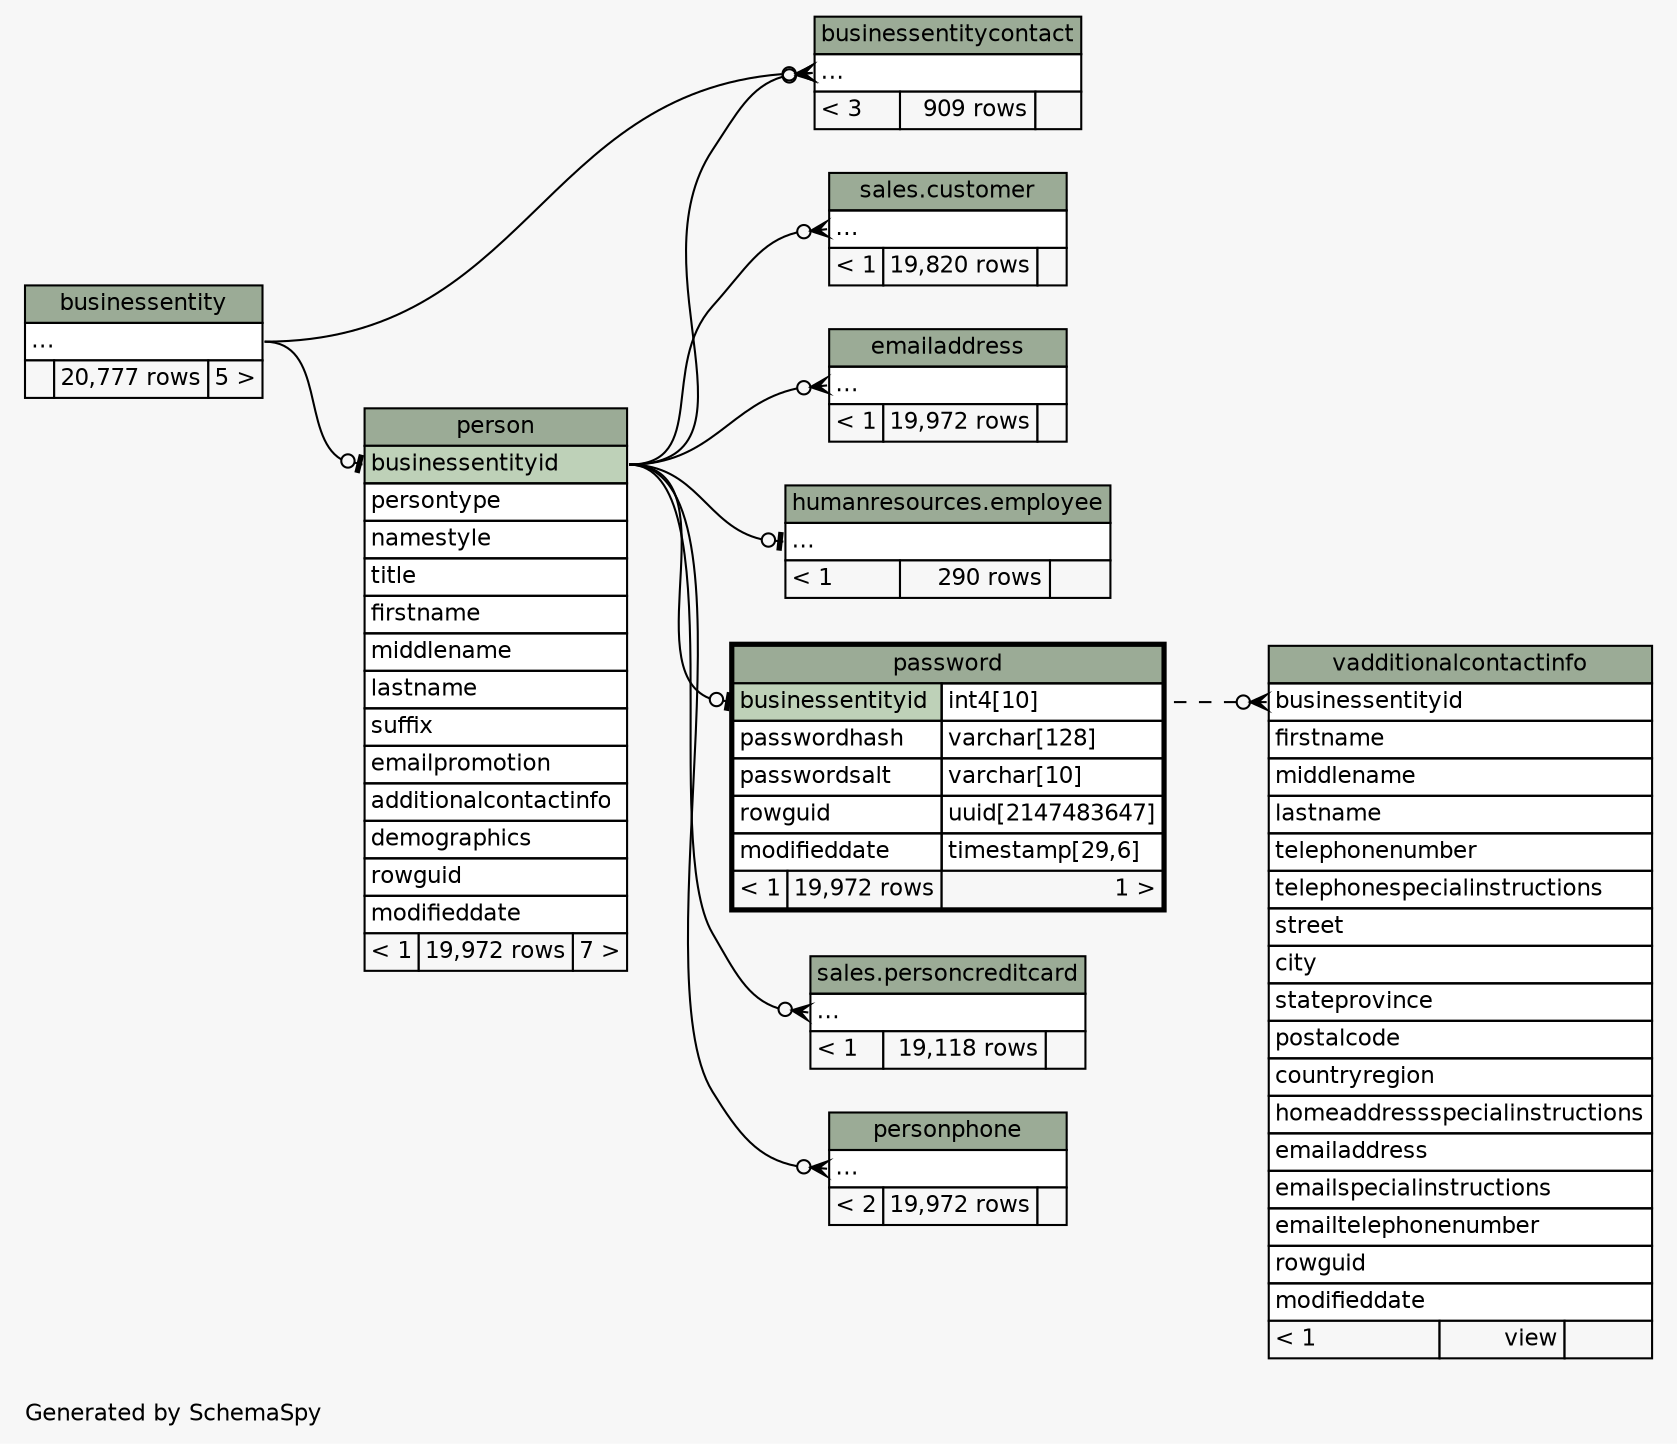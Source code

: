 // dot 2.40.1 on Linux 5.4.0-51-generic
// SchemaSpy rev 590
digraph "impliedTwoDegreesRelationshipsDiagram" {
  graph [
    rankdir="RL"
    bgcolor="#f7f7f7"
    label="\nGenerated by SchemaSpy"
    labeljust="l"
    nodesep="0.18"
    ranksep="0.46"
    fontname="Helvetica"
    fontsize="11"
  ];
  node [
    fontname="Helvetica"
    fontsize="11"
    shape="plaintext"
  ];
  edge [
    arrowsize="0.8"
  ];
  "businessentitycontact":"elipses":w -> "businessentity":"elipses":e [arrowhead=none dir=back arrowtail=crowodot];
  "businessentitycontact":"elipses":w -> "person":"businessentityid":e [arrowhead=none dir=back arrowtail=crowodot];
  "sales.customer":"elipses":w -> "person":"businessentityid":e [arrowhead=none dir=back arrowtail=crowodot];
  "emailaddress":"elipses":w -> "person":"businessentityid":e [arrowhead=none dir=back arrowtail=crowodot];
  "humanresources.employee":"elipses":w -> "person":"businessentityid":e [arrowhead=none dir=back arrowtail=teeodot];
  "password":"businessentityid":w -> "person":"businessentityid":e [arrowhead=none dir=back arrowtail=teeodot];
  "person":"businessentityid":w -> "businessentity":"elipses":e [arrowhead=none dir=back arrowtail=teeodot];
  "sales.personcreditcard":"elipses":w -> "person":"businessentityid":e [arrowhead=none dir=back arrowtail=crowodot];
  "personphone":"elipses":w -> "person":"businessentityid":e [arrowhead=none dir=back arrowtail=crowodot];
  "vadditionalcontactinfo":"businessentityid":w -> "password":"businessentityid.type":e [arrowhead=none dir=back arrowtail=crowodot style=dashed];
  "businessentity" [
    label=<
    <TABLE BORDER="0" CELLBORDER="1" CELLSPACING="0" BGCOLOR="#ffffff">
      <TR><TD COLSPAN="3" BGCOLOR="#9bab96" ALIGN="CENTER">businessentity</TD></TR>
      <TR><TD PORT="elipses" COLSPAN="3" ALIGN="LEFT">...</TD></TR>
      <TR><TD ALIGN="LEFT" BGCOLOR="#f7f7f7">  </TD><TD ALIGN="RIGHT" BGCOLOR="#f7f7f7">20,777 rows</TD><TD ALIGN="RIGHT" BGCOLOR="#f7f7f7">5 &gt;</TD></TR>
    </TABLE>>
    URL="businessentity.html"
    tooltip="businessentity"
  ];
  "businessentitycontact" [
    label=<
    <TABLE BORDER="0" CELLBORDER="1" CELLSPACING="0" BGCOLOR="#ffffff">
      <TR><TD COLSPAN="3" BGCOLOR="#9bab96" ALIGN="CENTER">businessentitycontact</TD></TR>
      <TR><TD PORT="elipses" COLSPAN="3" ALIGN="LEFT">...</TD></TR>
      <TR><TD ALIGN="LEFT" BGCOLOR="#f7f7f7">&lt; 3</TD><TD ALIGN="RIGHT" BGCOLOR="#f7f7f7">909 rows</TD><TD ALIGN="RIGHT" BGCOLOR="#f7f7f7">  </TD></TR>
    </TABLE>>
    URL="businessentitycontact.html"
    tooltip="businessentitycontact"
  ];
  "sales.customer" [
    label=<
    <TABLE BORDER="0" CELLBORDER="1" CELLSPACING="0" BGCOLOR="#ffffff">
      <TR><TD COLSPAN="3" BGCOLOR="#9bab96" ALIGN="CENTER">sales.customer</TD></TR>
      <TR><TD PORT="elipses" COLSPAN="3" ALIGN="LEFT">...</TD></TR>
      <TR><TD ALIGN="LEFT" BGCOLOR="#f7f7f7">&lt; 1</TD><TD ALIGN="RIGHT" BGCOLOR="#f7f7f7">19,820 rows</TD><TD ALIGN="RIGHT" BGCOLOR="#f7f7f7">  </TD></TR>
    </TABLE>>
    tooltip="sales.customer"
  ];
  "emailaddress" [
    label=<
    <TABLE BORDER="0" CELLBORDER="1" CELLSPACING="0" BGCOLOR="#ffffff">
      <TR><TD COLSPAN="3" BGCOLOR="#9bab96" ALIGN="CENTER">emailaddress</TD></TR>
      <TR><TD PORT="elipses" COLSPAN="3" ALIGN="LEFT">...</TD></TR>
      <TR><TD ALIGN="LEFT" BGCOLOR="#f7f7f7">&lt; 1</TD><TD ALIGN="RIGHT" BGCOLOR="#f7f7f7">19,972 rows</TD><TD ALIGN="RIGHT" BGCOLOR="#f7f7f7">  </TD></TR>
    </TABLE>>
    URL="emailaddress.html"
    tooltip="emailaddress"
  ];
  "humanresources.employee" [
    label=<
    <TABLE BORDER="0" CELLBORDER="1" CELLSPACING="0" BGCOLOR="#ffffff">
      <TR><TD COLSPAN="3" BGCOLOR="#9bab96" ALIGN="CENTER">humanresources.employee</TD></TR>
      <TR><TD PORT="elipses" COLSPAN="3" ALIGN="LEFT">...</TD></TR>
      <TR><TD ALIGN="LEFT" BGCOLOR="#f7f7f7">&lt; 1</TD><TD ALIGN="RIGHT" BGCOLOR="#f7f7f7">290 rows</TD><TD ALIGN="RIGHT" BGCOLOR="#f7f7f7">  </TD></TR>
    </TABLE>>
    tooltip="humanresources.employee"
  ];
  "password" [
    label=<
    <TABLE BORDER="2" CELLBORDER="1" CELLSPACING="0" BGCOLOR="#ffffff">
      <TR><TD COLSPAN="3" BGCOLOR="#9bab96" ALIGN="CENTER">password</TD></TR>
      <TR><TD PORT="businessentityid" COLSPAN="2" BGCOLOR="#bed1b8" ALIGN="LEFT">businessentityid</TD><TD PORT="businessentityid.type" ALIGN="LEFT">int4[10]</TD></TR>
      <TR><TD PORT="passwordhash" COLSPAN="2" ALIGN="LEFT">passwordhash</TD><TD PORT="passwordhash.type" ALIGN="LEFT">varchar[128]</TD></TR>
      <TR><TD PORT="passwordsalt" COLSPAN="2" ALIGN="LEFT">passwordsalt</TD><TD PORT="passwordsalt.type" ALIGN="LEFT">varchar[10]</TD></TR>
      <TR><TD PORT="rowguid" COLSPAN="2" ALIGN="LEFT">rowguid</TD><TD PORT="rowguid.type" ALIGN="LEFT">uuid[2147483647]</TD></TR>
      <TR><TD PORT="modifieddate" COLSPAN="2" ALIGN="LEFT">modifieddate</TD><TD PORT="modifieddate.type" ALIGN="LEFT">timestamp[29,6]</TD></TR>
      <TR><TD ALIGN="LEFT" BGCOLOR="#f7f7f7">&lt; 1</TD><TD ALIGN="RIGHT" BGCOLOR="#f7f7f7">19,972 rows</TD><TD ALIGN="RIGHT" BGCOLOR="#f7f7f7">1 &gt;</TD></TR>
    </TABLE>>
    URL="password.html"
    tooltip="password"
  ];
  "person" [
    label=<
    <TABLE BORDER="0" CELLBORDER="1" CELLSPACING="0" BGCOLOR="#ffffff">
      <TR><TD COLSPAN="3" BGCOLOR="#9bab96" ALIGN="CENTER">person</TD></TR>
      <TR><TD PORT="businessentityid" COLSPAN="3" BGCOLOR="#bed1b8" ALIGN="LEFT">businessentityid</TD></TR>
      <TR><TD PORT="persontype" COLSPAN="3" ALIGN="LEFT">persontype</TD></TR>
      <TR><TD PORT="namestyle" COLSPAN="3" ALIGN="LEFT">namestyle</TD></TR>
      <TR><TD PORT="title" COLSPAN="3" ALIGN="LEFT">title</TD></TR>
      <TR><TD PORT="firstname" COLSPAN="3" ALIGN="LEFT">firstname</TD></TR>
      <TR><TD PORT="middlename" COLSPAN="3" ALIGN="LEFT">middlename</TD></TR>
      <TR><TD PORT="lastname" COLSPAN="3" ALIGN="LEFT">lastname</TD></TR>
      <TR><TD PORT="suffix" COLSPAN="3" ALIGN="LEFT">suffix</TD></TR>
      <TR><TD PORT="emailpromotion" COLSPAN="3" ALIGN="LEFT">emailpromotion</TD></TR>
      <TR><TD PORT="additionalcontactinfo" COLSPAN="3" ALIGN="LEFT">additionalcontactinfo</TD></TR>
      <TR><TD PORT="demographics" COLSPAN="3" ALIGN="LEFT">demographics</TD></TR>
      <TR><TD PORT="rowguid" COLSPAN="3" ALIGN="LEFT">rowguid</TD></TR>
      <TR><TD PORT="modifieddate" COLSPAN="3" ALIGN="LEFT">modifieddate</TD></TR>
      <TR><TD ALIGN="LEFT" BGCOLOR="#f7f7f7">&lt; 1</TD><TD ALIGN="RIGHT" BGCOLOR="#f7f7f7">19,972 rows</TD><TD ALIGN="RIGHT" BGCOLOR="#f7f7f7">7 &gt;</TD></TR>
    </TABLE>>
    URL="person.html"
    tooltip="person"
  ];
  "sales.personcreditcard" [
    label=<
    <TABLE BORDER="0" CELLBORDER="1" CELLSPACING="0" BGCOLOR="#ffffff">
      <TR><TD COLSPAN="3" BGCOLOR="#9bab96" ALIGN="CENTER">sales.personcreditcard</TD></TR>
      <TR><TD PORT="elipses" COLSPAN="3" ALIGN="LEFT">...</TD></TR>
      <TR><TD ALIGN="LEFT" BGCOLOR="#f7f7f7">&lt; 1</TD><TD ALIGN="RIGHT" BGCOLOR="#f7f7f7">19,118 rows</TD><TD ALIGN="RIGHT" BGCOLOR="#f7f7f7">  </TD></TR>
    </TABLE>>
    tooltip="sales.personcreditcard"
  ];
  "personphone" [
    label=<
    <TABLE BORDER="0" CELLBORDER="1" CELLSPACING="0" BGCOLOR="#ffffff">
      <TR><TD COLSPAN="3" BGCOLOR="#9bab96" ALIGN="CENTER">personphone</TD></TR>
      <TR><TD PORT="elipses" COLSPAN="3" ALIGN="LEFT">...</TD></TR>
      <TR><TD ALIGN="LEFT" BGCOLOR="#f7f7f7">&lt; 2</TD><TD ALIGN="RIGHT" BGCOLOR="#f7f7f7">19,972 rows</TD><TD ALIGN="RIGHT" BGCOLOR="#f7f7f7">  </TD></TR>
    </TABLE>>
    URL="personphone.html"
    tooltip="personphone"
  ];
  "vadditionalcontactinfo" [
    label=<
    <TABLE BORDER="0" CELLBORDER="1" CELLSPACING="0" BGCOLOR="#ffffff">
      <TR><TD COLSPAN="3" BGCOLOR="#9bab96" ALIGN="CENTER">vadditionalcontactinfo</TD></TR>
      <TR><TD PORT="businessentityid" COLSPAN="3" ALIGN="LEFT">businessentityid</TD></TR>
      <TR><TD PORT="firstname" COLSPAN="3" ALIGN="LEFT">firstname</TD></TR>
      <TR><TD PORT="middlename" COLSPAN="3" ALIGN="LEFT">middlename</TD></TR>
      <TR><TD PORT="lastname" COLSPAN="3" ALIGN="LEFT">lastname</TD></TR>
      <TR><TD PORT="telephonenumber" COLSPAN="3" ALIGN="LEFT">telephonenumber</TD></TR>
      <TR><TD PORT="telephonespecialinstructions" COLSPAN="3" ALIGN="LEFT">telephonespecialinstructions</TD></TR>
      <TR><TD PORT="street" COLSPAN="3" ALIGN="LEFT">street</TD></TR>
      <TR><TD PORT="city" COLSPAN="3" ALIGN="LEFT">city</TD></TR>
      <TR><TD PORT="stateprovince" COLSPAN="3" ALIGN="LEFT">stateprovince</TD></TR>
      <TR><TD PORT="postalcode" COLSPAN="3" ALIGN="LEFT">postalcode</TD></TR>
      <TR><TD PORT="countryregion" COLSPAN="3" ALIGN="LEFT">countryregion</TD></TR>
      <TR><TD PORT="homeaddressspecialinstructions" COLSPAN="3" ALIGN="LEFT">homeaddressspecialinstructions</TD></TR>
      <TR><TD PORT="emailaddress" COLSPAN="3" ALIGN="LEFT">emailaddress</TD></TR>
      <TR><TD PORT="emailspecialinstructions" COLSPAN="3" ALIGN="LEFT">emailspecialinstructions</TD></TR>
      <TR><TD PORT="emailtelephonenumber" COLSPAN="3" ALIGN="LEFT">emailtelephonenumber</TD></TR>
      <TR><TD PORT="rowguid" COLSPAN="3" ALIGN="LEFT">rowguid</TD></TR>
      <TR><TD PORT="modifieddate" COLSPAN="3" ALIGN="LEFT">modifieddate</TD></TR>
      <TR><TD ALIGN="LEFT" BGCOLOR="#f7f7f7">&lt; 1</TD><TD ALIGN="RIGHT" BGCOLOR="#f7f7f7">view</TD><TD ALIGN="RIGHT" BGCOLOR="#f7f7f7">  </TD></TR>
    </TABLE>>
    URL="vadditionalcontactinfo.html"
    tooltip="vadditionalcontactinfo"
  ];
}
